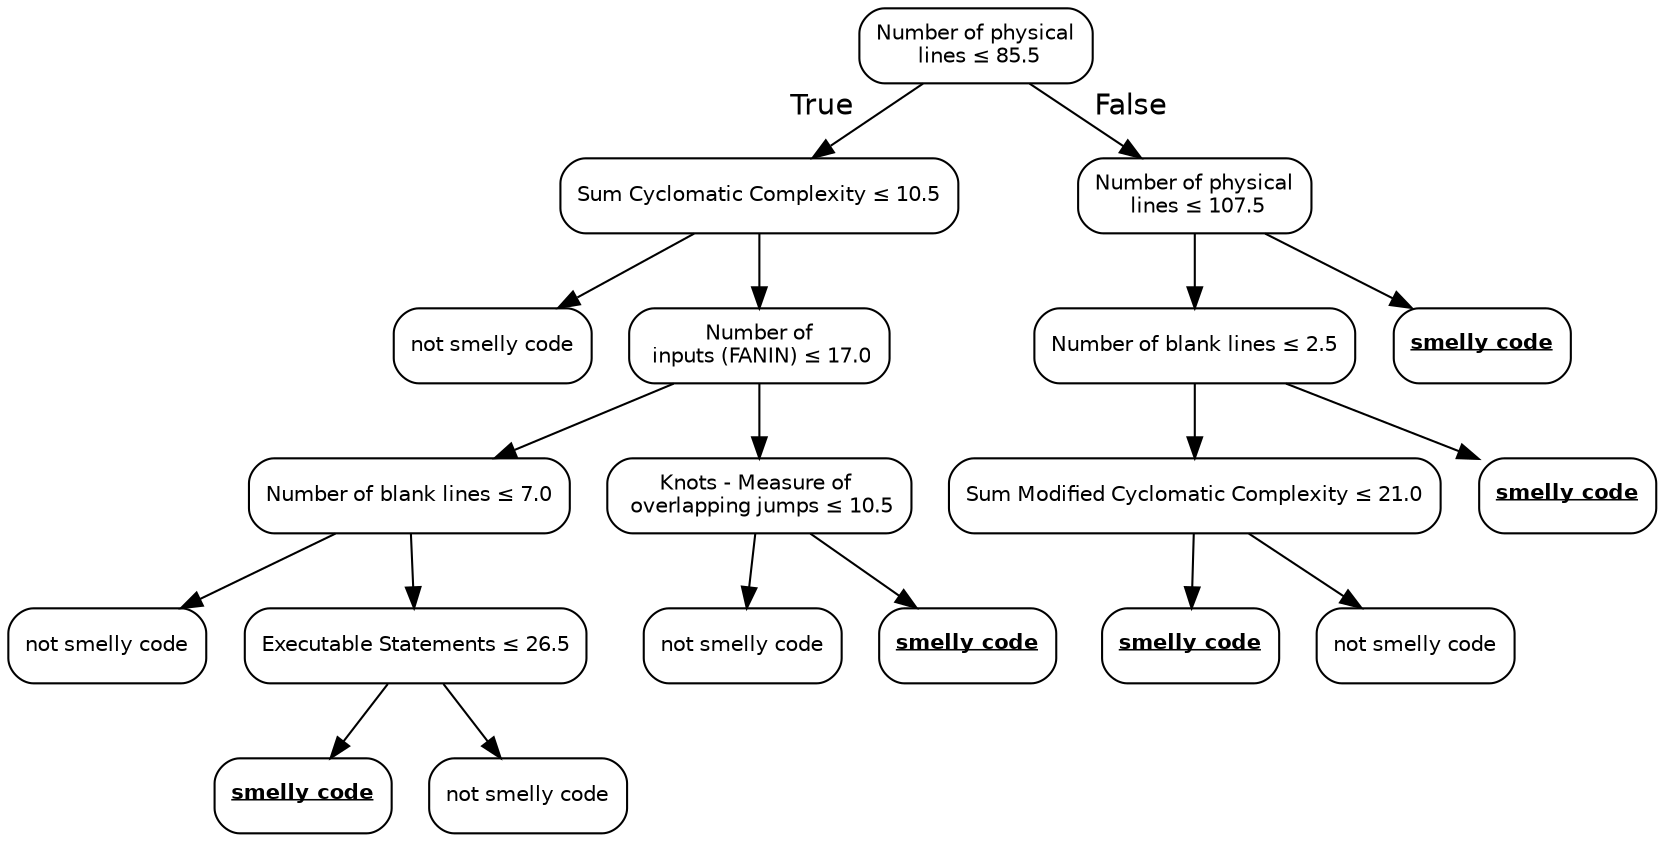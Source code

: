 digraph Tree {
node [color="black", fontname=helvetica, shape=box, style="rounded", width=0.5, fontsize=10];
edge [fontname=helvetica];
0 [label=<Number of physical<br/> lines &le; 85.5>];
1 [label=<Sum Cyclomatic Complexity &le; 10.5>];
0 -> 1  [headlabel="True", labelangle=45, labeldistance="2.5"];
3 [label=<not smelly code>];
1 -> 3;
4 [label=<Number of<br/> inputs (FANIN) &le; 17.0>];
1 -> 4;
5 [label=<Number of blank lines &le; 7.0>];
4 -> 5;
9 [label=<not smelly code>];
5 -> 9;
10 [label=<Executable Statements &le; 26.5>];
5 -> 10;
17 [label=<<u><b>smelly code</b></u>>];
10 -> 17;
18 [label=<not smelly code>];
10 -> 18;
6 [label=<Knots - Measure of <br/> overlapping jumps &le; 10.5>];
4 -> 6;
7 [label=<not smelly code>];
6 -> 7;
8 [label=<<u><b>smelly code</b></u>>];
6 -> 8;
2 [label=<Number of physical<br/> lines &le; 107.5>];
0 -> 2  [headlabel="False", labelangle="-45", labeldistance="2.5"];
11 [label=<Number of blank lines &le; 2.5>];
2 -> 11;
13 [label=<Sum Modified Cyclomatic Complexity &le; 21.0>];
11 -> 13;
15 [label=<<u><b>smelly code</b></u>>];
13 -> 15;
16 [label=<not smelly code>];
13 -> 16;
14 [label=<<u><b>smelly code</b></u>>];
11 -> 14;
12 [label=<<u><b>smelly code</b></u>>];
2 -> 12;
}
